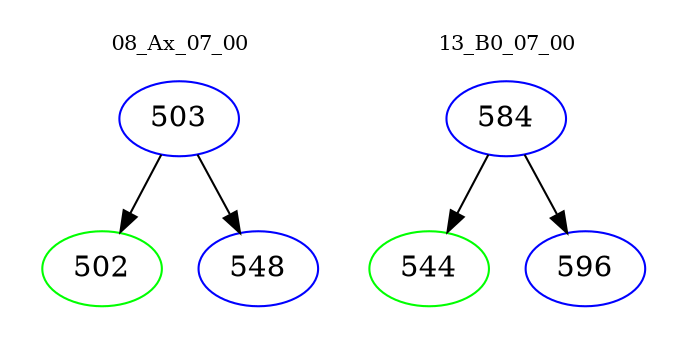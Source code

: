 digraph{
subgraph cluster_0 {
color = white
label = "08_Ax_07_00";
fontsize=10;
T0_503 [label="503", color="blue"]
T0_503 -> T0_502 [color="black"]
T0_502 [label="502", color="green"]
T0_503 -> T0_548 [color="black"]
T0_548 [label="548", color="blue"]
}
subgraph cluster_1 {
color = white
label = "13_B0_07_00";
fontsize=10;
T1_584 [label="584", color="blue"]
T1_584 -> T1_544 [color="black"]
T1_544 [label="544", color="green"]
T1_584 -> T1_596 [color="black"]
T1_596 [label="596", color="blue"]
}
}
